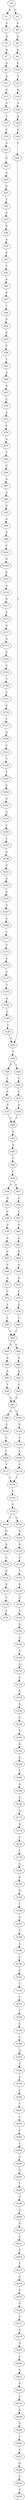 strict digraph  {
	S0 -> S1 [ label = A ];
	S0 -> S2 [ label = G ];
	S1 -> S3 [ label = G ];
	S2 -> S4 [ label = A ];
	S3 -> S5 [ label = A ];
	S4 -> S6 [ label = A ];
	S5 -> S7 [ label = A ];
	S6 -> S8 [ label = A ];
	S7 -> S9 [ label = G ];
	S8 -> S10 [ label = G ];
	S9 -> S11 [ label = G ];
	S10 -> S12 [ label = G ];
	S11 -> S13 [ label = G ];
	S12 -> S14 [ label = A ];
	S13 -> S15 [ label = G ];
	S14 -> S16 [ label = A ];
	S15 -> S17 [ label = T ];
	S16 -> S18 [ label = A ];
	S17 -> S19 [ label = C ];
	S18 -> S20 [ label = C ];
	S19 -> S21 [ label = A ];
	S20 -> S22 [ label = C ];
	S21 -> S23 [ label = G ];
	S22 -> S24 [ label = T ];
	S23 -> S25 [ label = G ];
	S24 -> S26 [ label = T ];
	S25 -> S27 [ label = G ];
	S26 -> S28 [ label = C ];
	S26 -> S29 [ label = T ];
	S27 -> S30 [ label = T ];
	S28 -> S31 [ label = C ];
	S29 -> S32 [ label = C ];
	S30 -> S33 [ label = A ];
	S31 -> S34 [ label = C ];
	S32 -> S35 [ label = C ];
	S33 -> S36 [ label = G ];
	S34 -> S37 [ label = G ];
	S35 -> S38 [ label = G ];
	S36 -> S39 [ label = A ];
	S37 -> S40 [ label = T ];
	S38 -> S40 [ label = T ];
	S39 -> S41 [ label = G ];
	S40 -> S42 [ label = A ];
	S41 -> S43 [ label = T ];
	S42 -> S44 [ label = G ];
	S43 -> S45 [ label = A ];
	S44 -> S46 [ label = T ];
	S45 -> S47 [ label = G ];
	S46 -> S48 [ label = C ];
	S47 -> S49 [ label = T ];
	S48 -> S50 [ label = G ];
	S48 -> S51 [ label = C ];
	S49 -> S52 [ label = C ];
	S50 -> S53 [ label = G ];
	S51 -> S54 [ label = A ];
	S52 -> S55 [ label = G ];
	S53 -> S56 [ label = C ];
	S54 -> S57 [ label = C ];
	S55 -> S58 [ label = T ];
	S56 -> S59 [ label = G ];
	S57 -> S60 [ label = G ];
	S58 -> S61 [ label = T ];
	S59 -> S62 [ label = A ];
	S60 -> S63 [ label = A ];
	S61 -> S64 [ label = A ];
	S62 -> S65 [ label = C ];
	S63 -> S66 [ label = A ];
	S64 -> S67 [ label = G ];
	S65 -> S68 [ label = C ];
	S66 -> S69 [ label = G ];
	S67 -> S70 [ label = T ];
	S68 -> S71 [ label = G ];
	S69 -> S72 [ label = A ];
	S70 -> S73 [ label = A ];
	S71 -> S74 [ label = C ];
	S72 -> S75 [ label = C ];
	S73 -> S76 [ label = C ];
	S74 -> S77 [ label = T ];
	S75 -> S78 [ label = T ];
	S76 -> S79 [ label = G ];
	S77 -> S80 [ label = T ];
	S78 -> S81 [ label = T ];
	S79 -> S82 [ label = T ];
	S80 -> S83 [ label = C ];
	S81 -> S83 [ label = C ];
	S82 -> S84 [ label = G ];
	S83 -> S85 [ label = A ];
	S83 -> S86 [ label = G ];
	S84 -> S87 [ label = G ];
	S85 -> S88 [ label = A ];
	S86 -> S89 [ label = A ];
	S87 -> S90 [ label = A ];
	S88 -> S91 [ label = A ];
	S89 -> S92 [ label = A ];
	S90 -> S93 [ label = C ];
	S91 -> S94 [ label = T ];
	S92 -> S95 [ label = T ];
	S93 -> S96 [ label = G ];
	S94 -> S97 [ label = A ];
	S95 -> S97 [ label = A ];
	S96 -> S98 [ label = G ];
	S97 -> S99 [ label = G ];
	S97 -> S100 [ label = C ];
	S98 -> S101 [ label = C ];
	S99 -> S102 [ label = C ];
	S100 -> S103 [ label = G ];
	S101 -> S104 [ label = G ];
	S102 -> S105 [ label = C ];
	S103 -> S106 [ label = C ];
	S104 -> S107 [ label = G ];
	S105 -> S108 [ label = C ];
	S106 -> S109 [ label = C ];
	S107 -> S110 [ label = A ];
	S108 -> S111 [ label = T ];
	S109 -> S112 [ label = T ];
	S110 -> S113 [ label = A ];
	S111 -> S114 [ label = T ];
	S112 -> S114 [ label = T ];
	S113 -> S115 [ label = A ];
	S114 -> S116 [ label = C ];
	S115 -> S117 [ label = G ];
	S116 -> S118 [ label = C ];
	S117 -> S119 [ label = A ];
	S118 -> S120 [ label = T ];
	S118 -> S121 [ label = G ];
	S119 -> S122 [ label = G ];
	S120 -> S123 [ label = G ];
	S121 -> S124 [ label = G ];
	S122 -> S125 [ label = G ];
	S123 -> S126 [ label = G ];
	S124 -> S127 [ label = G ];
	S125 -> S128 [ label = T ];
	S126 -> S129 [ label = C ];
	S127 -> S130 [ label = C ];
	S128 -> S131 [ label = C ];
	S129 -> S132 [ label = G ];
	S130 -> S133 [ label = T ];
	S131 -> S134 [ label = G ];
	S132 -> S135 [ label = G ];
	S133 -> S136 [ label = G ];
	S134 -> S137 [ label = C ];
	S135 -> S138 [ label = T ];
	S136 -> S139 [ label = T ];
	S137 -> S140 [ label = G ];
	S138 -> S141 [ label = T ];
	S139 -> S142 [ label = C ];
	S140 -> S143 [ label = C ];
	S142 -> S144 [ label = A ];
	S143 -> S145 [ label = T ];
	S144 -> S146 [ label = A ];
	S145 -> S147 [ label = T ];
	S146 -> S148 [ label = C ];
	S147 -> S149 [ label = G ];
	S148 -> S150 [ label = G ];
	S149 -> S151 [ label = G ];
	S150 -> S152 [ label = A ];
	S151 -> S153 [ label = A ];
	S152 -> S154 [ label = C ];
	S153 -> S155 [ label = C ];
	S154 -> S156 [ label = A ];
	S155 -> S157 [ label = T ];
	S156 -> S158 [ label = C ];
	S157 -> S159 [ label = G ];
	S158 -> S160 [ label = T ];
	S159 -> S161 [ label = C ];
	S160 -> S162 [ label = G ];
	S161 -> S163 [ label = G ];
	S162 -> S164 [ label = G ];
	S163 -> S165 [ label = G ];
	S164 -> S166 [ label = T ];
	S165 -> S167 [ label = G ];
	S166 -> S168 [ label = A ];
	S167 -> S169 [ label = A ];
	S168 -> S170 [ label = G ];
	S169 -> S171 [ label = C ];
	S170 -> S172 [ label = A ];
	S171 -> S173 [ label = G ];
	S172 -> S174 [ label = A ];
	S173 -> S175 [ label = A ];
	S174 -> S176 [ label = C ];
	S175 -> S177 [ label = A ];
	S176 -> S178 [ label = C ];
	S177 -> S179 [ label = G ];
	S178 -> S180 [ label = C ];
	S179 -> S181 [ label = A ];
	S180 -> S182 [ label = A ];
	S181 -> S183 [ label = C ];
	S182 -> S184 [ label = G ];
	S183 -> S185 [ label = C ];
	S184 -> S186 [ label = T ];
	S185 -> S24 [ label = T ];
	S186 -> S187 [ label = G ];
	S187 -> S188 [ label = T ];
	S188 -> S189 [ label = C ];
	S189 -> S190 [ label = G ];
	S190 -> S191 [ label = G ];
	S191 -> S192 [ label = T ];
	S192 -> S193 [ label = T ];
	S193 -> S194 [ label = T ];
	S194 -> S195 [ label = G ];
	S195 -> S196 [ label = C ];
	S196 -> S197 [ label = A ];
	S197 -> S198 [ label = A ];
	S198 -> S199 [ label = A ];
	S199 -> S200 [ label = C ];
	S200 -> S201 [ label = T ];
	S201 -> S202 [ label = C ];
	S202 -> S203 [ label = C ];
	S203 -> S204 [ label = T ];
	S204 -> S205 [ label = G ];
	S205 -> S206 [ label = G ];
	S206 -> S207 [ label = T ];
	S207 -> S208 [ label = A ];
	S208 -> S209 [ label = A ];
	S209 -> S210 [ label = A ];
	S210 -> S211 [ label = A ];
	S211 -> S212 [ label = A ];
	S212 -> S213 [ label = T ];
	S213 -> S214 [ label = A ];
	S214 -> S215 [ label = G ];
	S215 -> S216 [ label = G ];
	S216 -> S217 [ label = T ];
	S217 -> S218 [ label = A ];
	S218 -> S219 [ label = A ];
	S219 -> S220 [ label = C ];
	S220 -> S221 [ label = G ];
	S221 -> S222 [ label = G ];
	S222 -> S223 [ label = T ];
	S223 -> S224 [ label = A ];
	S224 -> S225 [ label = G ];
	S225 -> S226 [ label = C ];
	S226 -> S227 [ label = C ];
	S227 -> S228 [ label = G ];
	S228 -> S229 [ label = T ];
	S229 -> S230 [ label = T ];
}
